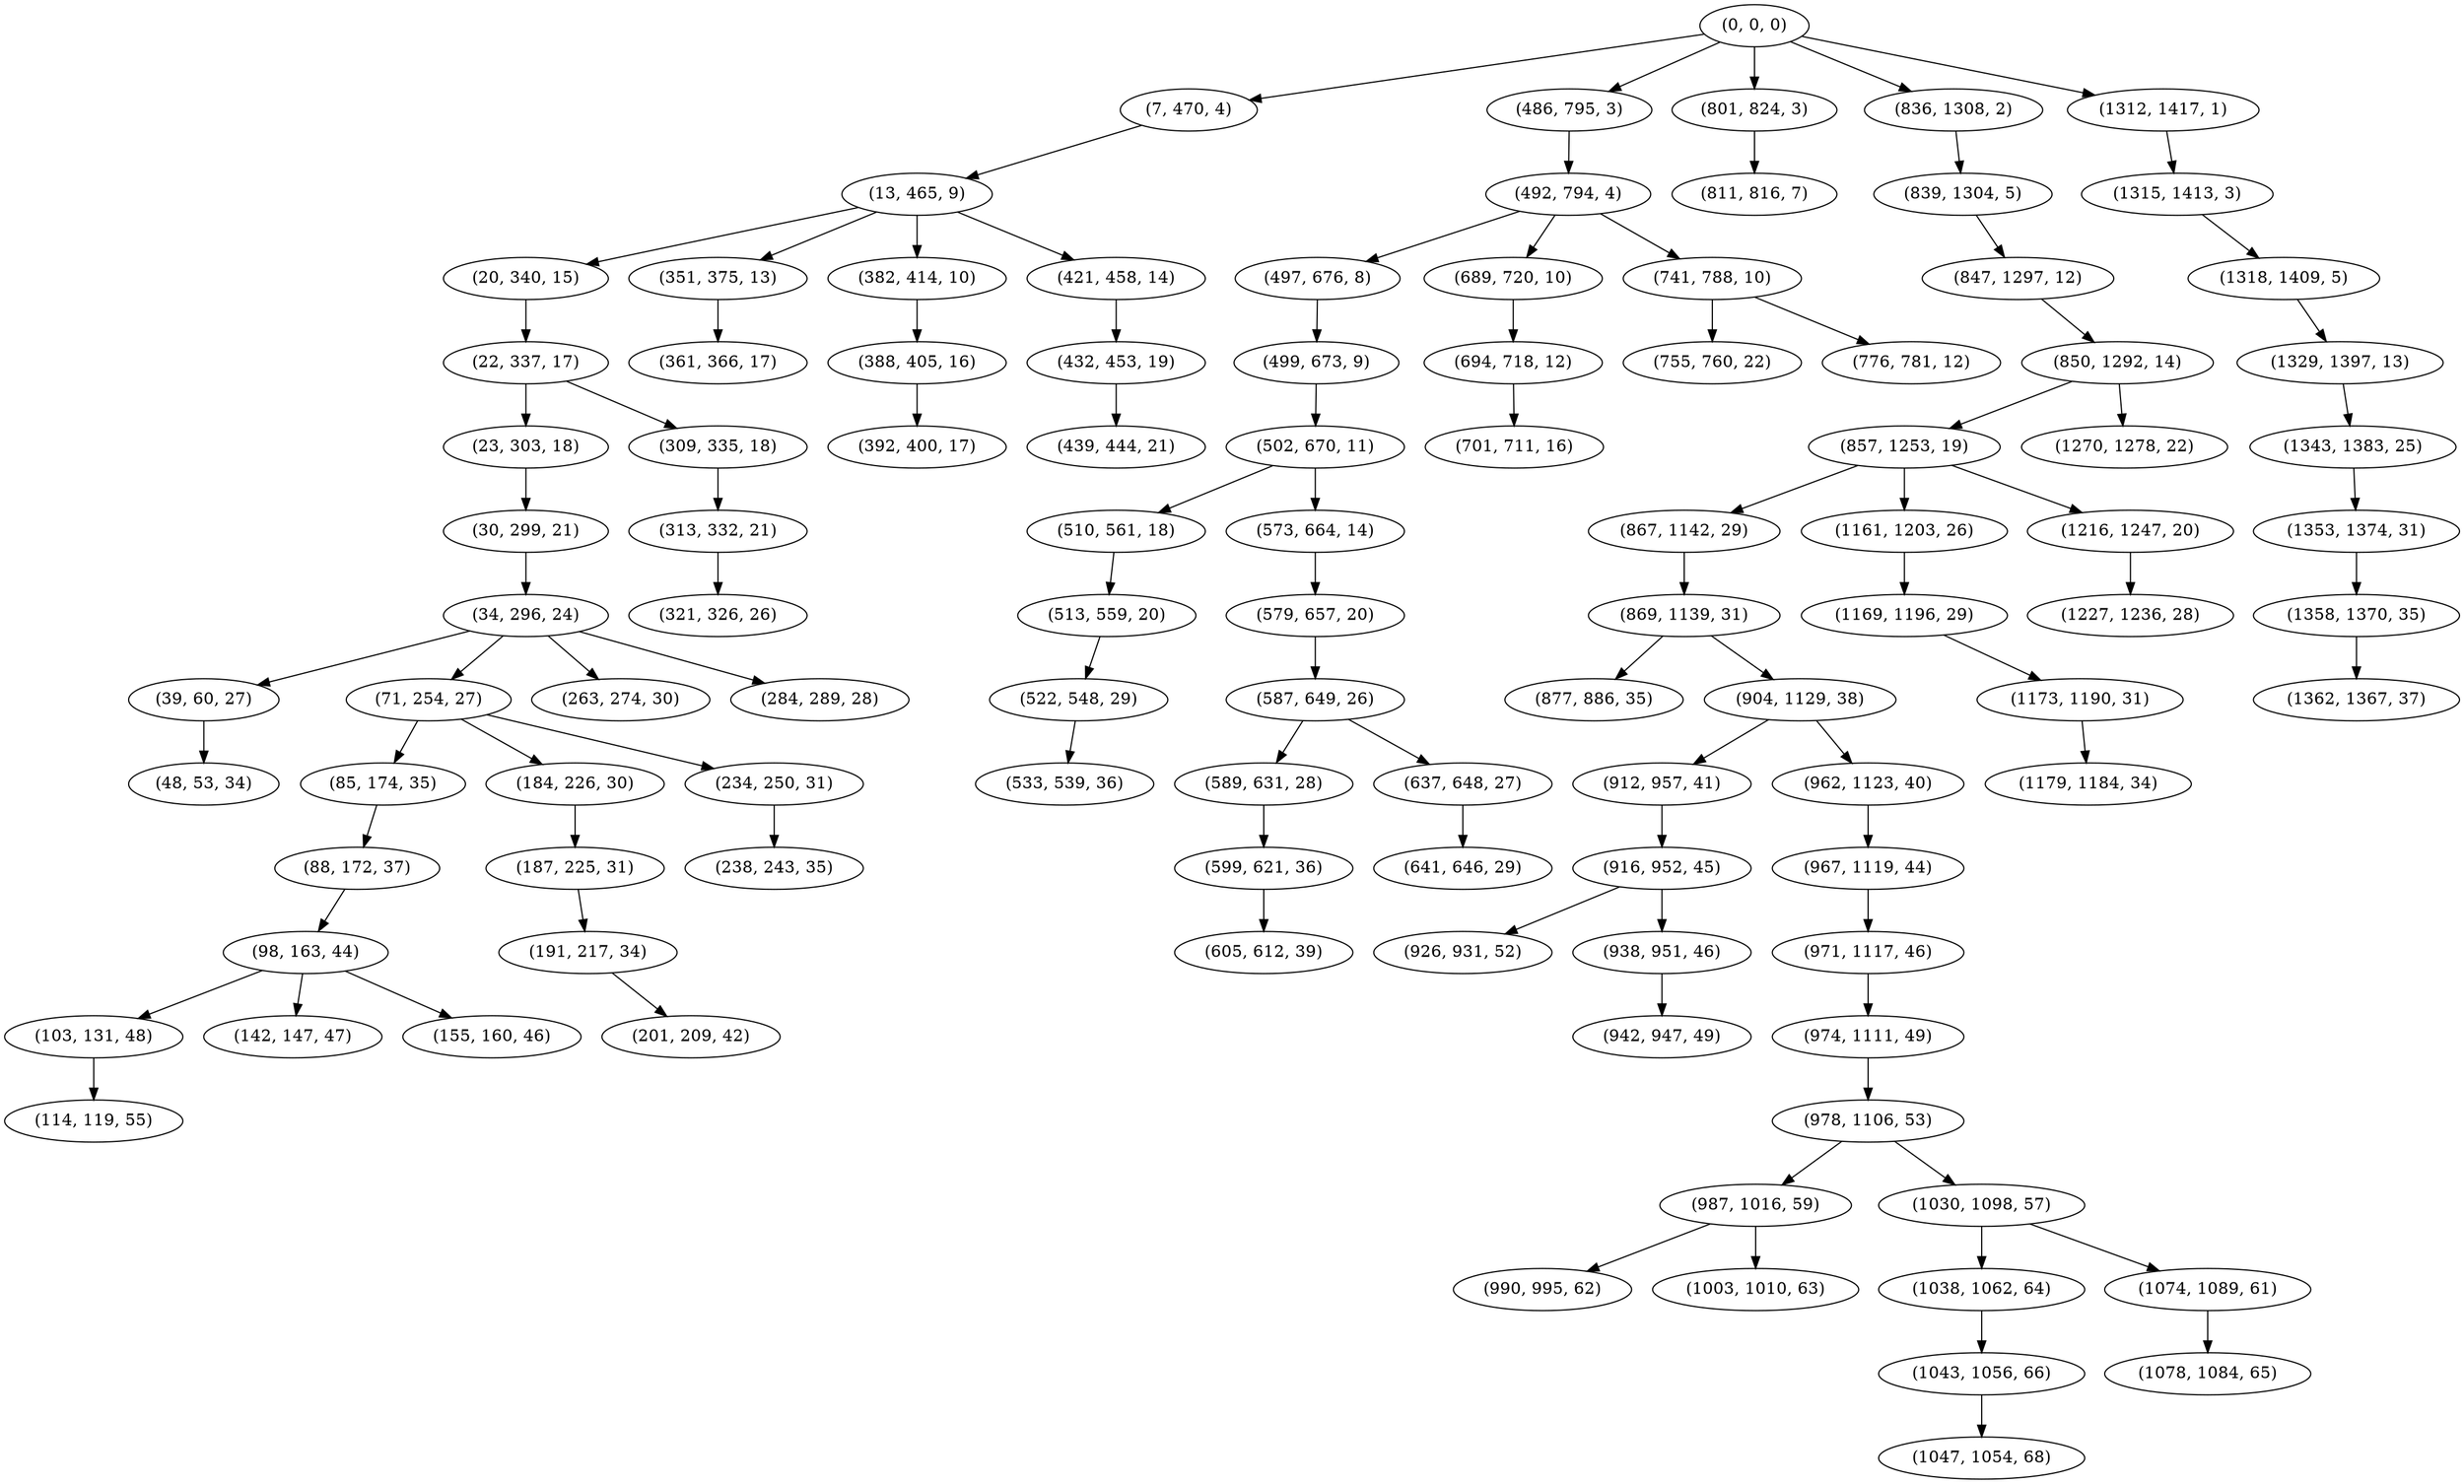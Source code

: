 digraph tree {
    "(0, 0, 0)";
    "(7, 470, 4)";
    "(13, 465, 9)";
    "(20, 340, 15)";
    "(22, 337, 17)";
    "(23, 303, 18)";
    "(30, 299, 21)";
    "(34, 296, 24)";
    "(39, 60, 27)";
    "(48, 53, 34)";
    "(71, 254, 27)";
    "(85, 174, 35)";
    "(88, 172, 37)";
    "(98, 163, 44)";
    "(103, 131, 48)";
    "(114, 119, 55)";
    "(142, 147, 47)";
    "(155, 160, 46)";
    "(184, 226, 30)";
    "(187, 225, 31)";
    "(191, 217, 34)";
    "(201, 209, 42)";
    "(234, 250, 31)";
    "(238, 243, 35)";
    "(263, 274, 30)";
    "(284, 289, 28)";
    "(309, 335, 18)";
    "(313, 332, 21)";
    "(321, 326, 26)";
    "(351, 375, 13)";
    "(361, 366, 17)";
    "(382, 414, 10)";
    "(388, 405, 16)";
    "(392, 400, 17)";
    "(421, 458, 14)";
    "(432, 453, 19)";
    "(439, 444, 21)";
    "(486, 795, 3)";
    "(492, 794, 4)";
    "(497, 676, 8)";
    "(499, 673, 9)";
    "(502, 670, 11)";
    "(510, 561, 18)";
    "(513, 559, 20)";
    "(522, 548, 29)";
    "(533, 539, 36)";
    "(573, 664, 14)";
    "(579, 657, 20)";
    "(587, 649, 26)";
    "(589, 631, 28)";
    "(599, 621, 36)";
    "(605, 612, 39)";
    "(637, 648, 27)";
    "(641, 646, 29)";
    "(689, 720, 10)";
    "(694, 718, 12)";
    "(701, 711, 16)";
    "(741, 788, 10)";
    "(755, 760, 22)";
    "(776, 781, 12)";
    "(801, 824, 3)";
    "(811, 816, 7)";
    "(836, 1308, 2)";
    "(839, 1304, 5)";
    "(847, 1297, 12)";
    "(850, 1292, 14)";
    "(857, 1253, 19)";
    "(867, 1142, 29)";
    "(869, 1139, 31)";
    "(877, 886, 35)";
    "(904, 1129, 38)";
    "(912, 957, 41)";
    "(916, 952, 45)";
    "(926, 931, 52)";
    "(938, 951, 46)";
    "(942, 947, 49)";
    "(962, 1123, 40)";
    "(967, 1119, 44)";
    "(971, 1117, 46)";
    "(974, 1111, 49)";
    "(978, 1106, 53)";
    "(987, 1016, 59)";
    "(990, 995, 62)";
    "(1003, 1010, 63)";
    "(1030, 1098, 57)";
    "(1038, 1062, 64)";
    "(1043, 1056, 66)";
    "(1047, 1054, 68)";
    "(1074, 1089, 61)";
    "(1078, 1084, 65)";
    "(1161, 1203, 26)";
    "(1169, 1196, 29)";
    "(1173, 1190, 31)";
    "(1179, 1184, 34)";
    "(1216, 1247, 20)";
    "(1227, 1236, 28)";
    "(1270, 1278, 22)";
    "(1312, 1417, 1)";
    "(1315, 1413, 3)";
    "(1318, 1409, 5)";
    "(1329, 1397, 13)";
    "(1343, 1383, 25)";
    "(1353, 1374, 31)";
    "(1358, 1370, 35)";
    "(1362, 1367, 37)";
    "(0, 0, 0)" -> "(7, 470, 4)";
    "(0, 0, 0)" -> "(486, 795, 3)";
    "(0, 0, 0)" -> "(801, 824, 3)";
    "(0, 0, 0)" -> "(836, 1308, 2)";
    "(0, 0, 0)" -> "(1312, 1417, 1)";
    "(7, 470, 4)" -> "(13, 465, 9)";
    "(13, 465, 9)" -> "(20, 340, 15)";
    "(13, 465, 9)" -> "(351, 375, 13)";
    "(13, 465, 9)" -> "(382, 414, 10)";
    "(13, 465, 9)" -> "(421, 458, 14)";
    "(20, 340, 15)" -> "(22, 337, 17)";
    "(22, 337, 17)" -> "(23, 303, 18)";
    "(22, 337, 17)" -> "(309, 335, 18)";
    "(23, 303, 18)" -> "(30, 299, 21)";
    "(30, 299, 21)" -> "(34, 296, 24)";
    "(34, 296, 24)" -> "(39, 60, 27)";
    "(34, 296, 24)" -> "(71, 254, 27)";
    "(34, 296, 24)" -> "(263, 274, 30)";
    "(34, 296, 24)" -> "(284, 289, 28)";
    "(39, 60, 27)" -> "(48, 53, 34)";
    "(71, 254, 27)" -> "(85, 174, 35)";
    "(71, 254, 27)" -> "(184, 226, 30)";
    "(71, 254, 27)" -> "(234, 250, 31)";
    "(85, 174, 35)" -> "(88, 172, 37)";
    "(88, 172, 37)" -> "(98, 163, 44)";
    "(98, 163, 44)" -> "(103, 131, 48)";
    "(98, 163, 44)" -> "(142, 147, 47)";
    "(98, 163, 44)" -> "(155, 160, 46)";
    "(103, 131, 48)" -> "(114, 119, 55)";
    "(184, 226, 30)" -> "(187, 225, 31)";
    "(187, 225, 31)" -> "(191, 217, 34)";
    "(191, 217, 34)" -> "(201, 209, 42)";
    "(234, 250, 31)" -> "(238, 243, 35)";
    "(309, 335, 18)" -> "(313, 332, 21)";
    "(313, 332, 21)" -> "(321, 326, 26)";
    "(351, 375, 13)" -> "(361, 366, 17)";
    "(382, 414, 10)" -> "(388, 405, 16)";
    "(388, 405, 16)" -> "(392, 400, 17)";
    "(421, 458, 14)" -> "(432, 453, 19)";
    "(432, 453, 19)" -> "(439, 444, 21)";
    "(486, 795, 3)" -> "(492, 794, 4)";
    "(492, 794, 4)" -> "(497, 676, 8)";
    "(492, 794, 4)" -> "(689, 720, 10)";
    "(492, 794, 4)" -> "(741, 788, 10)";
    "(497, 676, 8)" -> "(499, 673, 9)";
    "(499, 673, 9)" -> "(502, 670, 11)";
    "(502, 670, 11)" -> "(510, 561, 18)";
    "(502, 670, 11)" -> "(573, 664, 14)";
    "(510, 561, 18)" -> "(513, 559, 20)";
    "(513, 559, 20)" -> "(522, 548, 29)";
    "(522, 548, 29)" -> "(533, 539, 36)";
    "(573, 664, 14)" -> "(579, 657, 20)";
    "(579, 657, 20)" -> "(587, 649, 26)";
    "(587, 649, 26)" -> "(589, 631, 28)";
    "(587, 649, 26)" -> "(637, 648, 27)";
    "(589, 631, 28)" -> "(599, 621, 36)";
    "(599, 621, 36)" -> "(605, 612, 39)";
    "(637, 648, 27)" -> "(641, 646, 29)";
    "(689, 720, 10)" -> "(694, 718, 12)";
    "(694, 718, 12)" -> "(701, 711, 16)";
    "(741, 788, 10)" -> "(755, 760, 22)";
    "(741, 788, 10)" -> "(776, 781, 12)";
    "(801, 824, 3)" -> "(811, 816, 7)";
    "(836, 1308, 2)" -> "(839, 1304, 5)";
    "(839, 1304, 5)" -> "(847, 1297, 12)";
    "(847, 1297, 12)" -> "(850, 1292, 14)";
    "(850, 1292, 14)" -> "(857, 1253, 19)";
    "(850, 1292, 14)" -> "(1270, 1278, 22)";
    "(857, 1253, 19)" -> "(867, 1142, 29)";
    "(857, 1253, 19)" -> "(1161, 1203, 26)";
    "(857, 1253, 19)" -> "(1216, 1247, 20)";
    "(867, 1142, 29)" -> "(869, 1139, 31)";
    "(869, 1139, 31)" -> "(877, 886, 35)";
    "(869, 1139, 31)" -> "(904, 1129, 38)";
    "(904, 1129, 38)" -> "(912, 957, 41)";
    "(904, 1129, 38)" -> "(962, 1123, 40)";
    "(912, 957, 41)" -> "(916, 952, 45)";
    "(916, 952, 45)" -> "(926, 931, 52)";
    "(916, 952, 45)" -> "(938, 951, 46)";
    "(938, 951, 46)" -> "(942, 947, 49)";
    "(962, 1123, 40)" -> "(967, 1119, 44)";
    "(967, 1119, 44)" -> "(971, 1117, 46)";
    "(971, 1117, 46)" -> "(974, 1111, 49)";
    "(974, 1111, 49)" -> "(978, 1106, 53)";
    "(978, 1106, 53)" -> "(987, 1016, 59)";
    "(978, 1106, 53)" -> "(1030, 1098, 57)";
    "(987, 1016, 59)" -> "(990, 995, 62)";
    "(987, 1016, 59)" -> "(1003, 1010, 63)";
    "(1030, 1098, 57)" -> "(1038, 1062, 64)";
    "(1030, 1098, 57)" -> "(1074, 1089, 61)";
    "(1038, 1062, 64)" -> "(1043, 1056, 66)";
    "(1043, 1056, 66)" -> "(1047, 1054, 68)";
    "(1074, 1089, 61)" -> "(1078, 1084, 65)";
    "(1161, 1203, 26)" -> "(1169, 1196, 29)";
    "(1169, 1196, 29)" -> "(1173, 1190, 31)";
    "(1173, 1190, 31)" -> "(1179, 1184, 34)";
    "(1216, 1247, 20)" -> "(1227, 1236, 28)";
    "(1312, 1417, 1)" -> "(1315, 1413, 3)";
    "(1315, 1413, 3)" -> "(1318, 1409, 5)";
    "(1318, 1409, 5)" -> "(1329, 1397, 13)";
    "(1329, 1397, 13)" -> "(1343, 1383, 25)";
    "(1343, 1383, 25)" -> "(1353, 1374, 31)";
    "(1353, 1374, 31)" -> "(1358, 1370, 35)";
    "(1358, 1370, 35)" -> "(1362, 1367, 37)";
}
